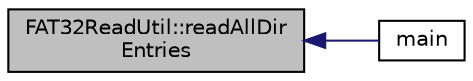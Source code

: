 digraph "FAT32ReadUtil::readAllDirEntries"
{
  edge [fontname="Helvetica",fontsize="10",labelfontname="Helvetica",labelfontsize="10"];
  node [fontname="Helvetica",fontsize="10",shape=record];
  rankdir="LR";
  Node52 [label="FAT32ReadUtil::readAllDir\lEntries",height=0.2,width=0.4,color="black", fillcolor="grey75", style="filled", fontcolor="black"];
  Node52 -> Node53 [dir="back",color="midnightblue",fontsize="10",style="solid",fontname="Helvetica"];
  Node53 [label="main",height=0.2,width=0.4,color="black", fillcolor="white", style="filled",URL="$d2/d27/main__fat__test_8cpp.html#ae66f6b31b5ad750f1fe042a706a4e3d4"];
}
